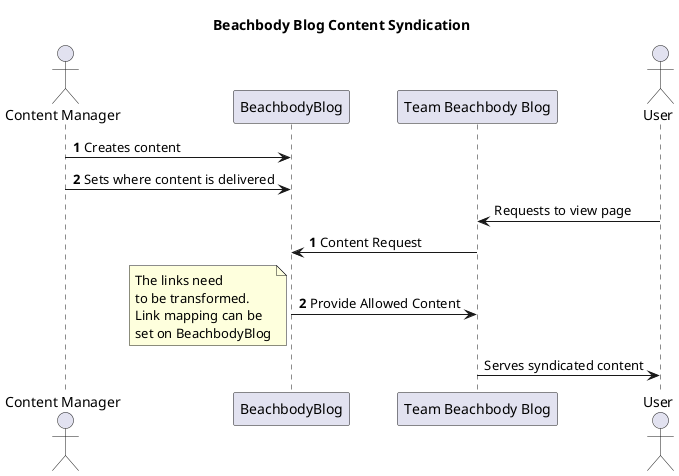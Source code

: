@startuml
title Beachbody Blog Content Syndication

actor ContentManager as "Content Manager"
autonumber
ContentManager -> BeachbodyBlog: Creates content
ContentManager -> BeachbodyBlog: Sets where content is delivered
autonumber stop

participant BeachbodyBlog as "Beachbody Blog"
participant TeamBeachbodyBlog as "Team Beachbody Blog"

actor User
User -> TeamBeachbodyBlog: Requests to view page

autonumber
TeamBeachbodyBlog -> BeachbodyBlog: Content Request
BeachbodyBlog -> TeamBeachbodyBlog: Provide Allowed Content
note left
    The links need
    to be transformed.
    Link mapping can be
    set on BeachbodyBlog
end note
autonumber stop

TeamBeachbodyBlog -> User: Serves syndicated content

@enduml